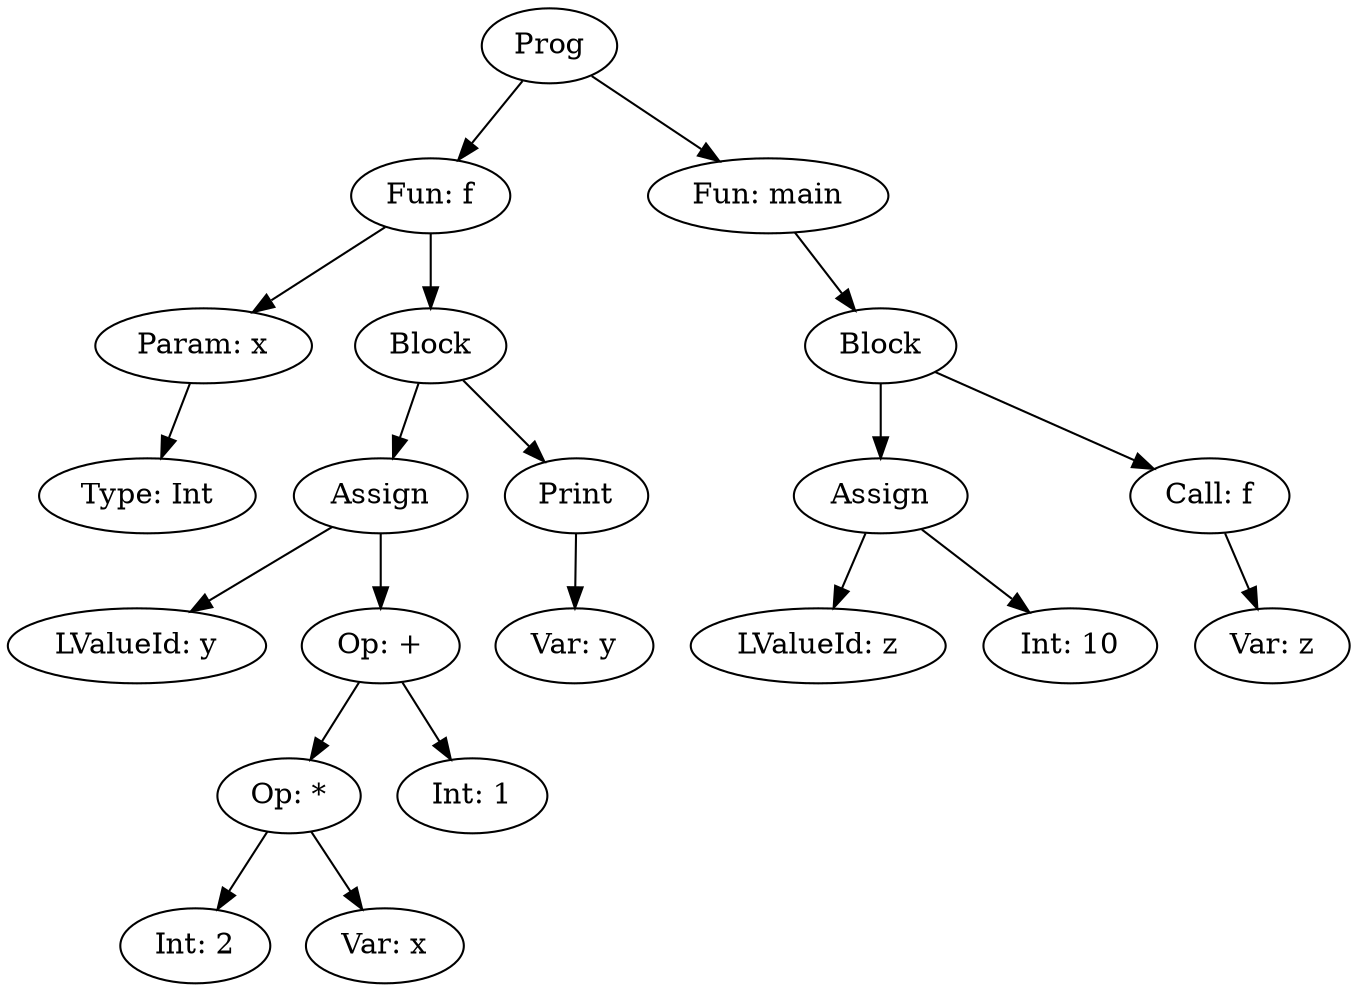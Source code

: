 digraph AST {
"Prog2054881392" [label="Prog"];
"Fun804611486" [label="Fun: f"];
"Prog2054881392" -> "Fun804611486";
"Param2008017533" [label="Param: x"];
"Fun804611486" -> "Param2008017533";
"Type370988149" [label="Type: Int"];
"Param2008017533" -> "Type370988149";
"CmdBlock1395089624" [label="Block"];
"Fun804611486" -> "CmdBlock1395089624";
"CmdAssign1476011703" [label="Assign"];
"CmdBlock1395089624" -> "CmdAssign1476011703";
"LValueId1603195447" [label="LValueId: y"];
"CmdAssign1476011703" -> "LValueId1603195447";
"ExpBinOp792791759" [label="Op: +"];
"CmdAssign1476011703" -> "ExpBinOp792791759";
"ExpBinOp1191747167" [label="Op: *"];
"ExpBinOp792791759" -> "ExpBinOp1191747167";
"ExpInt1094834071" [label="Int: 2"];
"ExpBinOp1191747167" -> "ExpInt1094834071";
"ExpVar1761061602" [label="Var: x"];
"ExpBinOp1191747167" -> "ExpVar1761061602";
"ExpInt1330106945" [label="Int: 1"];
"ExpBinOp792791759" -> "ExpInt1330106945";
"CmdPrint1279149968" [label="Print"];
"CmdBlock1395089624" -> "CmdPrint1279149968";
"ExpVar59559151" [label="Var: y"];
"CmdPrint1279149968" -> "ExpVar59559151";
"Fun1450821318" [label="Fun: main"];
"Prog2054881392" -> "Fun1450821318";
"CmdBlock668849042" [label="Block"];
"Fun1450821318" -> "CmdBlock668849042";
"CmdAssign434176574" [label="Assign"];
"CmdBlock668849042" -> "CmdAssign434176574";
"LValueId2096057945" [label="LValueId: z"];
"CmdAssign434176574" -> "LValueId2096057945";
"ExpInt1689843956" [label="Int: 10"];
"CmdAssign434176574" -> "ExpInt1689843956";
"CmdCall766572210" [label="Call: f"];
"CmdBlock668849042" -> "CmdCall766572210";
"ExpVar1020391880" [label="Var: z"];
"CmdCall766572210" -> "ExpVar1020391880";
}
